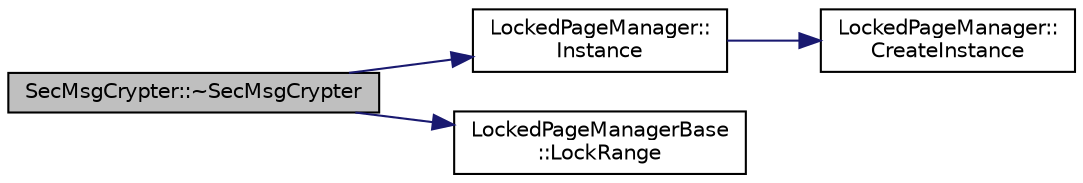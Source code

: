 digraph "SecMsgCrypter::~SecMsgCrypter"
{
  edge [fontname="Helvetica",fontsize="10",labelfontname="Helvetica",labelfontsize="10"];
  node [fontname="Helvetica",fontsize="10",shape=record];
  rankdir="LR";
  Node5 [label="SecMsgCrypter::~SecMsgCrypter",height=0.2,width=0.4,color="black", fillcolor="grey75", style="filled", fontcolor="black"];
  Node5 -> Node6 [color="midnightblue",fontsize="10",style="solid",fontname="Helvetica"];
  Node6 [label="LockedPageManager::\lInstance",height=0.2,width=0.4,color="black", fillcolor="white", style="filled",URL="$da/d1c/class_locked_page_manager.html#ac9b1d42d240dba4714a35fff970b6dde"];
  Node6 -> Node7 [color="midnightblue",fontsize="10",style="solid",fontname="Helvetica"];
  Node7 [label="LockedPageManager::\lCreateInstance",height=0.2,width=0.4,color="black", fillcolor="white", style="filled",URL="$da/d1c/class_locked_page_manager.html#a3933ba60669b1c1b0ef03222637257e7"];
  Node5 -> Node8 [color="midnightblue",fontsize="10",style="solid",fontname="Helvetica"];
  Node8 [label="LockedPageManagerBase\l::LockRange",height=0.2,width=0.4,color="black", fillcolor="white", style="filled",URL="$df/d71/class_locked_page_manager_base.html#ae24ac08899505b892d451404133fa494"];
}

